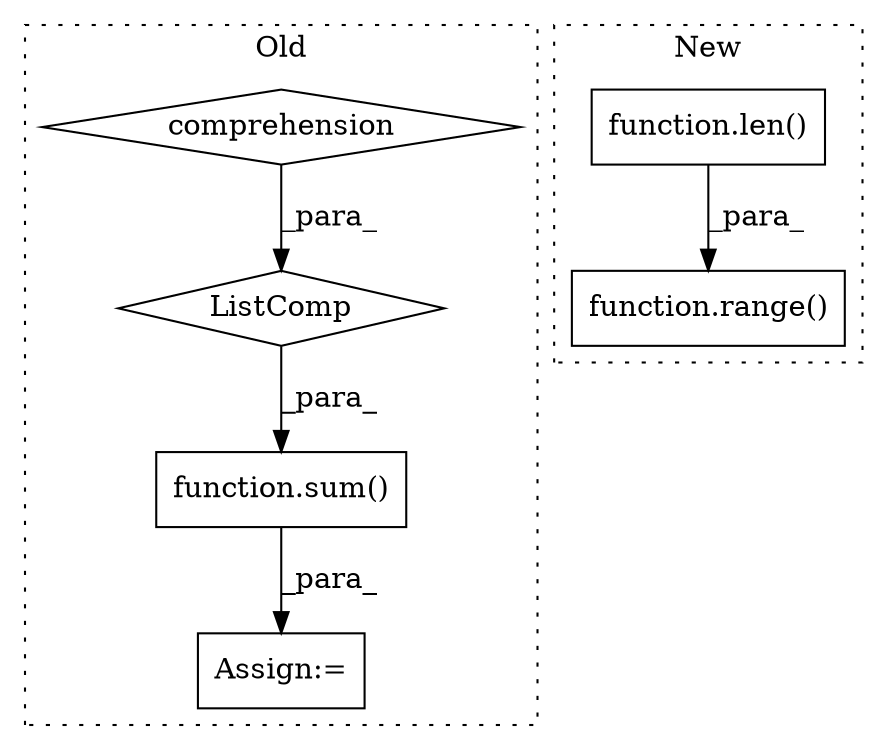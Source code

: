digraph G {
subgraph cluster0 {
1 [label="function.sum()" a="75" s="3950,4003" l="4,1" shape="box"];
3 [label="comprehension" a="45" s="3989" l="3" shape="diamond"];
4 [label="ListComp" a="106" s="3954" l="49" shape="diamond"];
5 [label="Assign:=" a="68" s="3947" l="3" shape="box"];
label = "Old";
style="dotted";
}
subgraph cluster1 {
2 [label="function.len()" a="75" s="4319,4335" l="4,1" shape="box"];
6 [label="function.range()" a="75" s="4313,4336" l="6,1" shape="box"];
label = "New";
style="dotted";
}
1 -> 5 [label="_para_"];
2 -> 6 [label="_para_"];
3 -> 4 [label="_para_"];
4 -> 1 [label="_para_"];
}